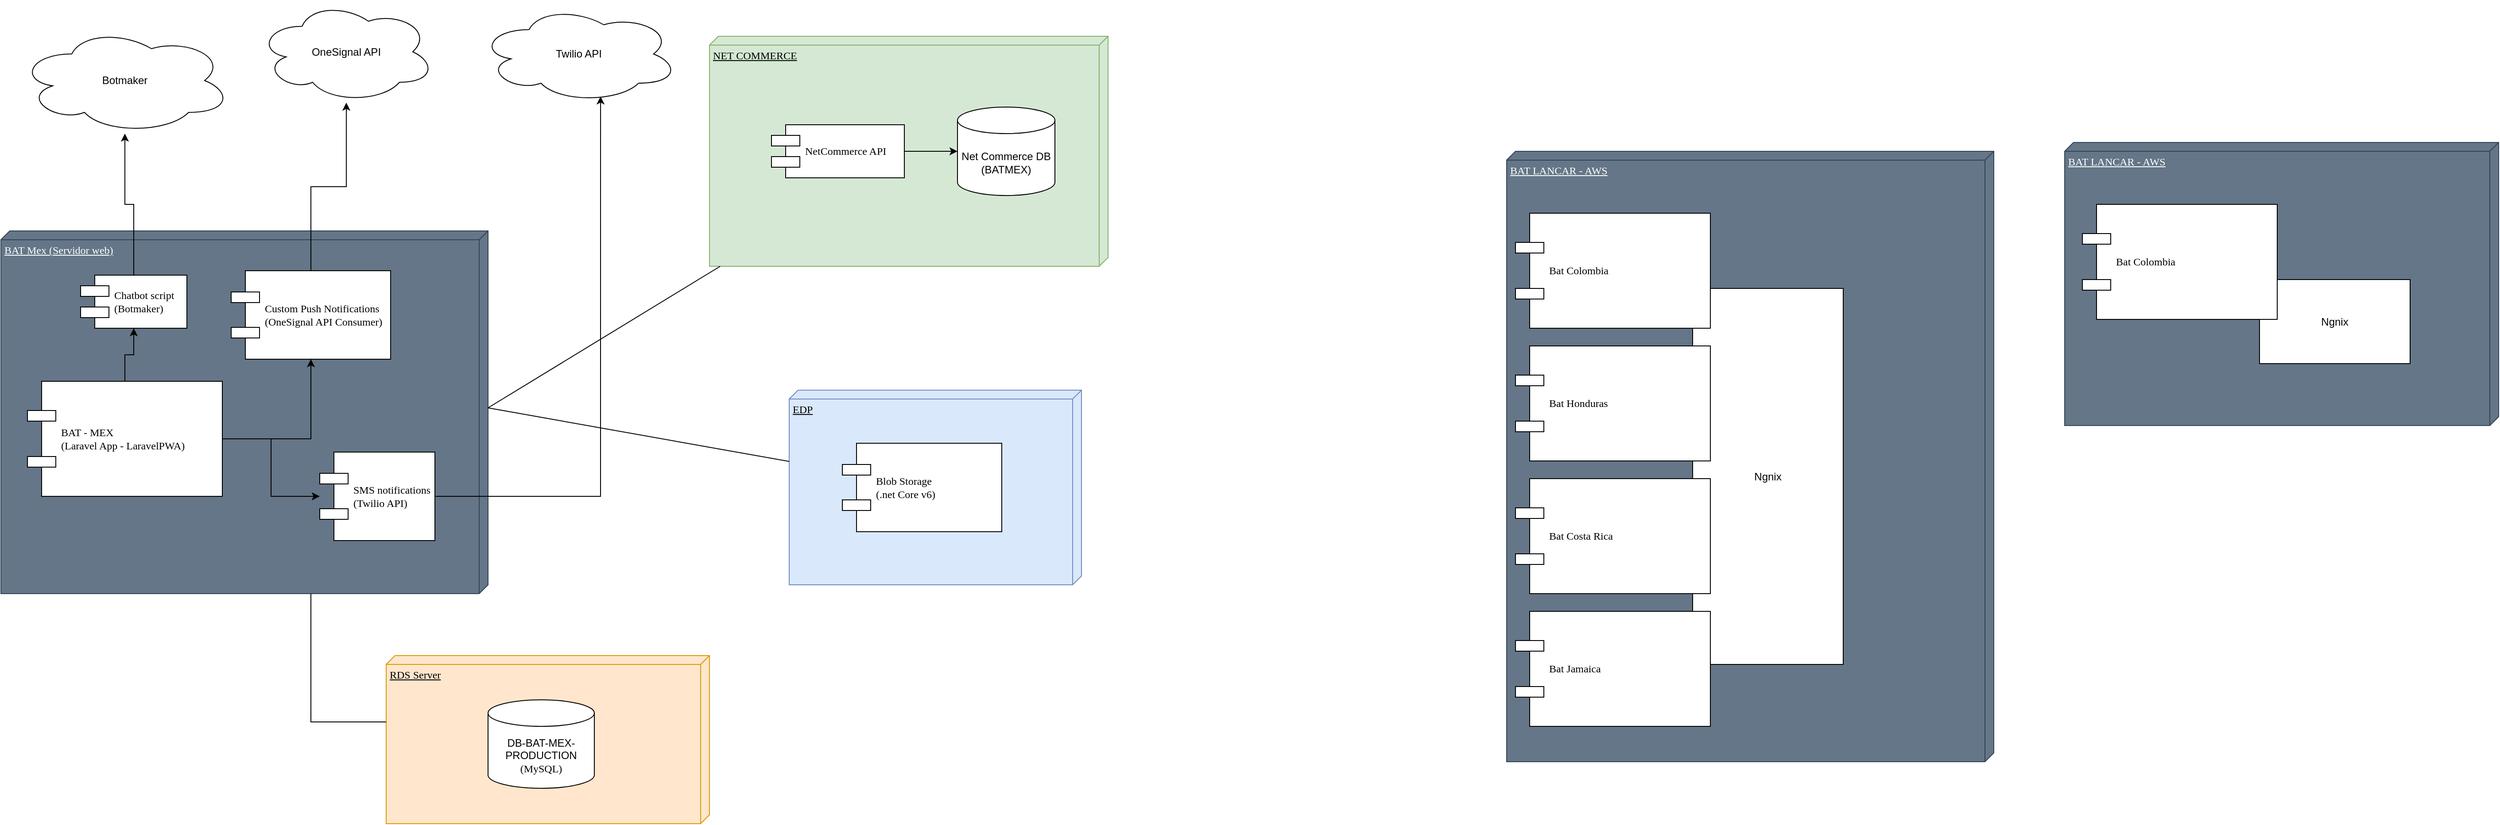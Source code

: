 <mxfile version="21.0.2" type="github">
  <diagram name="Page-1" id="5f0bae14-7c28-e335-631c-24af17079c00">
    <mxGraphModel dx="3411" dy="2561" grid="1" gridSize="10" guides="1" tooltips="1" connect="1" arrows="1" fold="1" page="1" pageScale="1" pageWidth="1100" pageHeight="850" background="none" math="0" shadow="0">
      <root>
        <mxCell id="0" />
        <mxCell id="1" parent="0" />
        <mxCell id="39150e848f15840c-1" value="BAT Mex (Servidor web)" style="verticalAlign=top;align=left;spacingTop=8;spacingLeft=2;spacingRight=12;shape=cube;size=10;direction=south;fontStyle=4;html=1;rounded=0;shadow=0;comic=0;labelBackgroundColor=none;strokeWidth=1;fontFamily=Verdana;fontSize=12;fillColor=#647687;fontColor=#ffffff;strokeColor=#314354;" parent="1" vertex="1">
          <mxGeometry x="40" y="-60" width="550" height="410" as="geometry" />
        </mxCell>
        <mxCell id="39150e848f15840c-2" value="EDP" style="verticalAlign=top;align=left;spacingTop=8;spacingLeft=2;spacingRight=12;shape=cube;size=10;direction=south;fontStyle=4;html=1;rounded=0;shadow=0;comic=0;labelBackgroundColor=none;strokeWidth=1;fontFamily=Verdana;fontSize=12;fillColor=#dae8fc;strokeColor=#6c8ebf;" parent="1" vertex="1">
          <mxGeometry x="930" y="120" width="330" height="220" as="geometry" />
        </mxCell>
        <mxCell id="39150e848f15840c-3" value="RDS Server" style="verticalAlign=top;align=left;spacingTop=8;spacingLeft=2;spacingRight=12;shape=cube;size=10;direction=south;fontStyle=4;html=1;rounded=0;shadow=0;comic=0;labelBackgroundColor=none;strokeWidth=1;fontFamily=Verdana;fontSize=12;fillColor=#ffe6cc;strokeColor=#d79b00;" parent="1" vertex="1">
          <mxGeometry x="475" y="420" width="365" height="190" as="geometry" />
        </mxCell>
        <mxCell id="SNYidIK79kewubkdraST-20" style="edgeStyle=orthogonalEdgeStyle;rounded=0;orthogonalLoop=1;jettySize=auto;html=1;" parent="1" source="39150e848f15840c-5" target="SNYidIK79kewubkdraST-10" edge="1">
          <mxGeometry relative="1" as="geometry" />
        </mxCell>
        <mxCell id="SNYidIK79kewubkdraST-21" style="edgeStyle=orthogonalEdgeStyle;rounded=0;orthogonalLoop=1;jettySize=auto;html=1;exitX=1;exitY=0.5;exitDx=0;exitDy=0;" parent="1" source="39150e848f15840c-5" target="SNYidIK79kewubkdraST-5" edge="1">
          <mxGeometry relative="1" as="geometry" />
        </mxCell>
        <mxCell id="SNYidIK79kewubkdraST-22" style="edgeStyle=orthogonalEdgeStyle;rounded=0;orthogonalLoop=1;jettySize=auto;html=1;" parent="1" source="39150e848f15840c-5" target="SNYidIK79kewubkdraST-3" edge="1">
          <mxGeometry relative="1" as="geometry" />
        </mxCell>
        <mxCell id="39150e848f15840c-5" value="BAT - MEX&amp;nbsp;&lt;br&gt;(Laravel App - LaravelPWA)" style="shape=component;align=left;spacingLeft=36;rounded=0;shadow=0;comic=0;labelBackgroundColor=none;strokeWidth=1;fontFamily=Verdana;fontSize=12;html=1;" parent="1" vertex="1">
          <mxGeometry x="70" y="110" width="220" height="130" as="geometry" />
        </mxCell>
        <mxCell id="39150e848f15840c-18" style="edgeStyle=orthogonalEdgeStyle;rounded=0;html=1;labelBackgroundColor=none;startArrow=none;startFill=0;startSize=8;endArrow=none;endFill=0;endSize=16;fontFamily=Verdana;fontSize=12;" parent="1" source="39150e848f15840c-3" target="39150e848f15840c-1" edge="1">
          <mxGeometry relative="1" as="geometry">
            <Array as="points">
              <mxPoint x="390" y="495" />
            </Array>
          </mxGeometry>
        </mxCell>
        <mxCell id="SNYidIK79kewubkdraST-16" style="edgeStyle=orthogonalEdgeStyle;rounded=0;orthogonalLoop=1;jettySize=auto;html=1;" parent="1" source="SNYidIK79kewubkdraST-3" target="SNYidIK79kewubkdraST-13" edge="1">
          <mxGeometry relative="1" as="geometry" />
        </mxCell>
        <mxCell id="SNYidIK79kewubkdraST-18" style="edgeStyle=orthogonalEdgeStyle;rounded=0;orthogonalLoop=1;jettySize=auto;html=1;" parent="1" source="SNYidIK79kewubkdraST-10" target="SNYidIK79kewubkdraST-15" edge="1">
          <mxGeometry relative="1" as="geometry" />
        </mxCell>
        <mxCell id="SNYidIK79kewubkdraST-3" value="Custom Push Notifications&lt;br&gt;(OneSignal API&amp;nbsp;Consumer)" style="shape=component;align=left;spacingLeft=36;rounded=0;shadow=0;comic=0;labelBackgroundColor=none;strokeWidth=1;fontFamily=Verdana;fontSize=12;html=1;" parent="1" vertex="1">
          <mxGeometry x="300" y="-15" width="180" height="100" as="geometry" />
        </mxCell>
        <mxCell id="SNYidIK79kewubkdraST-17" style="edgeStyle=orthogonalEdgeStyle;rounded=0;orthogonalLoop=1;jettySize=auto;html=1;entryX=0.609;entryY=0.936;entryDx=0;entryDy=0;entryPerimeter=0;" parent="1" source="SNYidIK79kewubkdraST-5" target="SNYidIK79kewubkdraST-14" edge="1">
          <mxGeometry relative="1" as="geometry" />
        </mxCell>
        <mxCell id="SNYidIK79kewubkdraST-5" value="SMS notifications&lt;br&gt;(Twilio API)" style="shape=component;align=left;spacingLeft=36;rounded=0;shadow=0;comic=0;labelBackgroundColor=none;strokeWidth=1;fontFamily=Verdana;fontSize=12;html=1;" parent="1" vertex="1">
          <mxGeometry x="400" y="190" width="130" height="100" as="geometry" />
        </mxCell>
        <mxCell id="SNYidIK79kewubkdraST-10" value="Chatbot script&amp;nbsp;&lt;br&gt;(Botmaker)" style="shape=component;align=left;spacingLeft=36;rounded=0;shadow=0;comic=0;labelBackgroundColor=none;strokeWidth=1;fontFamily=Verdana;fontSize=12;html=1;" parent="1" vertex="1">
          <mxGeometry x="130" y="-10" width="120" height="60" as="geometry" />
        </mxCell>
        <mxCell id="SNYidIK79kewubkdraST-13" value="OneSignal API" style="ellipse;shape=cloud;whiteSpace=wrap;html=1;" parent="1" vertex="1">
          <mxGeometry x="330" y="-320" width="200" height="115" as="geometry" />
        </mxCell>
        <mxCell id="SNYidIK79kewubkdraST-14" value="Twilio API" style="ellipse;shape=cloud;whiteSpace=wrap;html=1;" parent="1" vertex="1">
          <mxGeometry x="580" y="-315" width="225" height="110" as="geometry" />
        </mxCell>
        <mxCell id="SNYidIK79kewubkdraST-15" value="Botmaker" style="ellipse;shape=cloud;whiteSpace=wrap;html=1;" parent="1" vertex="1">
          <mxGeometry x="60" y="-290" width="240" height="120" as="geometry" />
        </mxCell>
        <mxCell id="SNYidIK79kewubkdraST-27" value="" style="endArrow=none;html=1;rounded=0;entryX=0;entryY=0;entryDx=200;entryDy=0;entryPerimeter=0;" parent="1" source="39150e848f15840c-2" target="39150e848f15840c-1" edge="1">
          <mxGeometry width="50" height="50" relative="1" as="geometry">
            <mxPoint x="520" y="350" as="sourcePoint" />
            <mxPoint x="570" y="300" as="targetPoint" />
          </mxGeometry>
        </mxCell>
        <mxCell id="SNYidIK79kewubkdraST-28" value="Blob Storage&lt;br&gt;(.net Core v6)" style="shape=component;align=left;spacingLeft=36;rounded=0;shadow=0;comic=0;labelBackgroundColor=none;strokeWidth=1;fontFamily=Verdana;fontSize=12;html=1;" parent="1" vertex="1">
          <mxGeometry x="990" y="180" width="180" height="100" as="geometry" />
        </mxCell>
        <mxCell id="SNYidIK79kewubkdraST-30" value="NET COMMERCE" style="verticalAlign=top;align=left;spacingTop=8;spacingLeft=2;spacingRight=12;shape=cube;size=10;direction=south;fontStyle=4;html=1;rounded=0;shadow=0;comic=0;labelBackgroundColor=none;strokeWidth=1;fontFamily=Verdana;fontSize=12;fillColor=#d5e8d4;strokeColor=#82b366;" parent="1" vertex="1">
          <mxGeometry x="840" y="-280" width="450" height="260" as="geometry" />
        </mxCell>
        <mxCell id="SNYidIK79kewubkdraST-31" value="" style="endArrow=none;html=1;rounded=0;exitX=0;exitY=0;exitDx=200;exitDy=0;exitPerimeter=0;" parent="1" source="39150e848f15840c-1" target="SNYidIK79kewubkdraST-30" edge="1">
          <mxGeometry width="50" height="50" relative="1" as="geometry">
            <mxPoint x="520" y="90" as="sourcePoint" />
            <mxPoint x="570" y="40" as="targetPoint" />
          </mxGeometry>
        </mxCell>
        <mxCell id="SNYidIK79kewubkdraST-34" style="edgeStyle=orthogonalEdgeStyle;rounded=0;orthogonalLoop=1;jettySize=auto;html=1;" parent="1" source="SNYidIK79kewubkdraST-32" target="SNYidIK79kewubkdraST-33" edge="1">
          <mxGeometry relative="1" as="geometry" />
        </mxCell>
        <mxCell id="SNYidIK79kewubkdraST-32" value="NetCommerce API" style="shape=component;align=left;spacingLeft=36;rounded=0;shadow=0;comic=0;labelBackgroundColor=none;strokeWidth=1;fontFamily=Verdana;fontSize=12;html=1;" parent="1" vertex="1">
          <mxGeometry x="910" y="-180" width="150" height="60" as="geometry" />
        </mxCell>
        <mxCell id="SNYidIK79kewubkdraST-33" value="Net Commerce DB (BATMEX)" style="shape=cylinder3;whiteSpace=wrap;html=1;boundedLbl=1;backgroundOutline=1;size=15;" parent="1" vertex="1">
          <mxGeometry x="1120" y="-200" width="110" height="100" as="geometry" />
        </mxCell>
        <mxCell id="SNYidIK79kewubkdraST-35" value="DB-BAT-MEX-PRODUCTION&lt;br style=&quot;border-color: var(--border-color); font-family: Verdana; text-align: left;&quot;&gt;&lt;span style=&quot;font-family: Verdana; text-align: left;&quot;&gt;(MySQL)&lt;/span&gt;" style="shape=cylinder3;whiteSpace=wrap;html=1;boundedLbl=1;backgroundOutline=1;size=15;" parent="1" vertex="1">
          <mxGeometry x="590" y="470" width="120" height="100" as="geometry" />
        </mxCell>
        <mxCell id="XRlm5Ty19CvFjAQbd4NC-1" value="BAT LANCAR - AWS" style="verticalAlign=top;align=left;spacingTop=8;spacingLeft=2;spacingRight=12;shape=cube;size=10;direction=south;fontStyle=4;html=1;rounded=0;shadow=0;comic=0;labelBackgroundColor=none;strokeWidth=1;fontFamily=Verdana;fontSize=12;fillColor=#647687;fontColor=#ffffff;strokeColor=#314354;" parent="1" vertex="1">
          <mxGeometry x="1740" y="-150" width="550" height="690" as="geometry" />
        </mxCell>
        <mxCell id="XRlm5Ty19CvFjAQbd4NC-6" value="Ngnix" style="rounded=0;whiteSpace=wrap;html=1;" parent="1" vertex="1">
          <mxGeometry x="1950" y="5" width="170" height="425" as="geometry" />
        </mxCell>
        <mxCell id="XRlm5Ty19CvFjAQbd4NC-5" value="Bat Jamaica" style="shape=component;align=left;spacingLeft=36;rounded=0;shadow=0;comic=0;labelBackgroundColor=none;strokeWidth=1;fontFamily=Verdana;fontSize=12;html=1;" parent="1" vertex="1">
          <mxGeometry x="1750" y="370" width="220" height="130" as="geometry" />
        </mxCell>
        <mxCell id="XRlm5Ty19CvFjAQbd4NC-2" value="Bat Colombia" style="shape=component;align=left;spacingLeft=36;rounded=0;shadow=0;comic=0;labelBackgroundColor=none;strokeWidth=1;fontFamily=Verdana;fontSize=12;html=1;" parent="1" vertex="1">
          <mxGeometry x="1750" y="-80" width="220" height="130" as="geometry" />
        </mxCell>
        <mxCell id="XRlm5Ty19CvFjAQbd4NC-3" value="Bat Honduras" style="shape=component;align=left;spacingLeft=36;rounded=0;shadow=0;comic=0;labelBackgroundColor=none;strokeWidth=1;fontFamily=Verdana;fontSize=12;html=1;" parent="1" vertex="1">
          <mxGeometry x="1750" y="70" width="220" height="130" as="geometry" />
        </mxCell>
        <mxCell id="XRlm5Ty19CvFjAQbd4NC-4" value="Bat Costa Rica" style="shape=component;align=left;spacingLeft=36;rounded=0;shadow=0;comic=0;labelBackgroundColor=none;strokeWidth=1;fontFamily=Verdana;fontSize=12;html=1;" parent="1" vertex="1">
          <mxGeometry x="1750" y="220" width="220" height="130" as="geometry" />
        </mxCell>
        <mxCell id="XRlm5Ty19CvFjAQbd4NC-7" value="BAT LANCAR - AWS" style="verticalAlign=top;align=left;spacingTop=8;spacingLeft=2;spacingRight=12;shape=cube;size=10;direction=south;fontStyle=4;html=1;rounded=0;shadow=0;comic=0;labelBackgroundColor=none;strokeWidth=1;fontFamily=Verdana;fontSize=12;fillColor=#647687;fontColor=#ffffff;strokeColor=#314354;" parent="1" vertex="1">
          <mxGeometry x="2370" y="-160" width="490" height="320" as="geometry" />
        </mxCell>
        <mxCell id="XRlm5Ty19CvFjAQbd4NC-8" value="Ngnix" style="rounded=0;whiteSpace=wrap;html=1;" parent="1" vertex="1">
          <mxGeometry x="2590" y="-5" width="170" height="95" as="geometry" />
        </mxCell>
        <mxCell id="XRlm5Ty19CvFjAQbd4NC-9" value="Bat Colombia" style="shape=component;align=left;spacingLeft=36;rounded=0;shadow=0;comic=0;labelBackgroundColor=none;strokeWidth=1;fontFamily=Verdana;fontSize=12;html=1;" parent="1" vertex="1">
          <mxGeometry x="2390" y="-90" width="220" height="130" as="geometry" />
        </mxCell>
      </root>
    </mxGraphModel>
  </diagram>
</mxfile>
